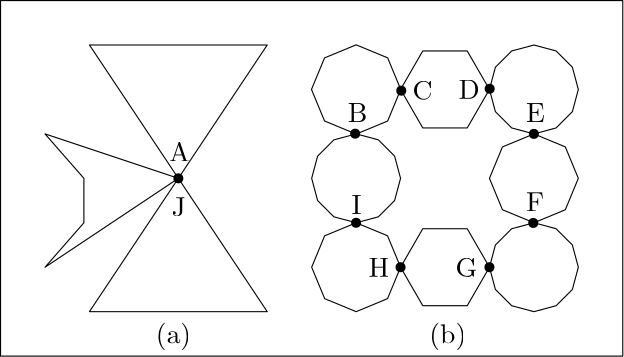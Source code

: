 <?xml version="1.0"?>
<!DOCTYPE ipe SYSTEM "ipe.dtd">
<ipe version="70005" creator="Ipe 7.1.4">
<info created="D:20140426163603" modified="D:20140429195756"/>
<ipestyle name="basic">
<symbol name="arrow/arc(spx)">
<path stroke="sym-stroke" fill="sym-stroke" pen="sym-pen">
0 0 m
-1 0.333 l
-1 -0.333 l
h
</path>
</symbol>
<symbol name="arrow/farc(spx)">
<path stroke="sym-stroke" fill="white" pen="sym-pen">
0 0 m
-1 0.333 l
-1 -0.333 l
h
</path>
</symbol>
<symbol name="mark/circle(sx)" transformations="translations">
<path fill="sym-stroke">
0.6 0 0 0.6 0 0 e
0.4 0 0 0.4 0 0 e
</path>
</symbol>
<symbol name="mark/disk(sx)" transformations="translations">
<path fill="sym-stroke">
0.6 0 0 0.6 0 0 e
</path>
</symbol>
<symbol name="mark/fdisk(sfx)" transformations="translations">
<group>
<path fill="sym-fill">
0.5 0 0 0.5 0 0 e
</path>
<path fill="sym-stroke" fillrule="eofill">
0.6 0 0 0.6 0 0 e
0.4 0 0 0.4 0 0 e
</path>
</group>
</symbol>
<symbol name="mark/box(sx)" transformations="translations">
<path fill="sym-stroke" fillrule="eofill">
-0.6 -0.6 m
0.6 -0.6 l
0.6 0.6 l
-0.6 0.6 l
h
-0.4 -0.4 m
0.4 -0.4 l
0.4 0.4 l
-0.4 0.4 l
h
</path>
</symbol>
<symbol name="mark/square(sx)" transformations="translations">
<path fill="sym-stroke">
-0.6 -0.6 m
0.6 -0.6 l
0.6 0.6 l
-0.6 0.6 l
h
</path>
</symbol>
<symbol name="mark/fsquare(sfx)" transformations="translations">
<group>
<path fill="sym-fill">
-0.5 -0.5 m
0.5 -0.5 l
0.5 0.5 l
-0.5 0.5 l
h
</path>
<path fill="sym-stroke" fillrule="eofill">
-0.6 -0.6 m
0.6 -0.6 l
0.6 0.6 l
-0.6 0.6 l
h
-0.4 -0.4 m
0.4 -0.4 l
0.4 0.4 l
-0.4 0.4 l
h
</path>
</group>
</symbol>
<symbol name="mark/cross(sx)" transformations="translations">
<group>
<path fill="sym-stroke">
-0.43 -0.57 m
0.57 0.43 l
0.43 0.57 l
-0.57 -0.43 l
h
</path>
<path fill="sym-stroke">
-0.43 0.57 m
0.57 -0.43 l
0.43 -0.57 l
-0.57 0.43 l
h
</path>
</group>
</symbol>
<symbol name="arrow/fnormal(spx)">
<path stroke="sym-stroke" fill="white" pen="sym-pen">
0 0 m
-1 0.333 l
-1 -0.333 l
h
</path>
</symbol>
<symbol name="arrow/pointed(spx)">
<path stroke="sym-stroke" fill="sym-stroke" pen="sym-pen">
0 0 m
-1 0.333 l
-0.8 0 l
-1 -0.333 l
h
</path>
</symbol>
<symbol name="arrow/fpointed(spx)">
<path stroke="sym-stroke" fill="white" pen="sym-pen">
0 0 m
-1 0.333 l
-0.8 0 l
-1 -0.333 l
h
</path>
</symbol>
<symbol name="arrow/linear(spx)">
<path stroke="sym-stroke" pen="sym-pen">
-1 0.333 m
0 0 l
-1 -0.333 l
</path>
</symbol>
<symbol name="arrow/fdouble(spx)">
<path stroke="sym-stroke" fill="white" pen="sym-pen">
0 0 m
-1 0.333 l
-1 -0.333 l
h
-1 0 m
-2 0.333 l
-2 -0.333 l
h
</path>
</symbol>
<symbol name="arrow/double(spx)">
<path stroke="sym-stroke" fill="sym-stroke" pen="sym-pen">
0 0 m
-1 0.333 l
-1 -0.333 l
h
-1 0 m
-2 0.333 l
-2 -0.333 l
h
</path>
</symbol>
<pen name="heavier" value="0.8"/>
<pen name="fat" value="1.2"/>
<pen name="ultrafat" value="2"/>
<symbolsize name="large" value="5"/>
<symbolsize name="small" value="2"/>
<symbolsize name="tiny" value="1.1"/>
<arrowsize name="large" value="10"/>
<arrowsize name="small" value="5"/>
<arrowsize name="tiny" value="3"/>
<color name="red" value="1 0 0"/>
<color name="green" value="0 1 0"/>
<color name="blue" value="0 0 1"/>
<color name="yellow" value="1 1 0"/>
<color name="orange" value="1 0.647 0"/>
<color name="gold" value="1 0.843 0"/>
<color name="purple" value="0.627 0.125 0.941"/>
<color name="gray" value="0.745"/>
<color name="brown" value="0.647 0.165 0.165"/>
<color name="navy" value="0 0 0.502"/>
<color name="pink" value="1 0.753 0.796"/>
<color name="seagreen" value="0.18 0.545 0.341"/>
<color name="turquoise" value="0.251 0.878 0.816"/>
<color name="violet" value="0.933 0.51 0.933"/>
<color name="darkblue" value="0 0 0.545"/>
<color name="darkcyan" value="0 0.545 0.545"/>
<color name="darkgray" value="0.663"/>
<color name="darkgreen" value="0 0.392 0"/>
<color name="darkmagenta" value="0.545 0 0.545"/>
<color name="darkorange" value="1 0.549 0"/>
<color name="darkred" value="0.545 0 0"/>
<color name="lightblue" value="0.678 0.847 0.902"/>
<color name="lightcyan" value="0.878 1 1"/>
<color name="lightgray" value="0.827"/>
<color name="lightgreen" value="0.565 0.933 0.565"/>
<color name="lightyellow" value="1 1 0.878"/>
<dashstyle name="dashed" value="[4] 0"/>
<dashstyle name="dotted" value="[1 3] 0"/>
<dashstyle name="dash dotted" value="[4 2 1 2] 0"/>
<dashstyle name="dash dot dotted" value="[4 2 1 2 1 2] 0"/>
<textsize name="large" value="\large"/>
<textsize name="Large" value="\Large"/>
<textsize name="LARGE" value="\LARGE"/>
<textsize name="huge" value="\huge"/>
<textsize name="Huge" value="\Huge"/>
<textsize name="small" value="\small"/>
<textsize name="footnote" value="\footnotesize"/>
<textsize name="tiny" value="\tiny"/>
<textstyle name="center" begin="\begin{center}" end="\end{center}"/>
<textstyle name="itemize" begin="\begin{itemize}" end="\end{itemize}"/>
<textstyle name="item" begin="\begin{itemize}\item{}" end="\end{itemize}"/>
<gridsize name="4 pts" value="4"/>
<gridsize name="8 pts (~3 mm)" value="8"/>
<gridsize name="16 pts (~6 mm)" value="16"/>
<gridsize name="32 pts (~12 mm)" value="32"/>
<gridsize name="10 pts (~3.5 mm)" value="10"/>
<gridsize name="20 pts (~7 mm)" value="20"/>
<gridsize name="14 pts (~5 mm)" value="14"/>
<gridsize name="28 pts (~10 mm)" value="28"/>
<gridsize name="56 pts (~20 mm)" value="56"/>
<anglesize name="90 deg" value="90"/>
<anglesize name="60 deg" value="60"/>
<anglesize name="45 deg" value="45"/>
<anglesize name="30 deg" value="30"/>
<anglesize name="22.5 deg" value="22.5"/>
<tiling name="falling" angle="-60" step="4" width="1"/>
<tiling name="rising" angle="30" step="4" width="1"/>
</ipestyle>
<page>
<layer name="alpha"/>
<view layers="alpha" active="alpha"/>
<path layer="alpha" matrix="1 0 0 1 32 0" stroke="black">
224 720 m
192 768 l
256 768 l
224 720 l
192 672 l
256 672 l
224 720 l
176 736 l
190 720 l
190 704 l
176 688 l
224 720 l
224 720 l
h
</path>
<use matrix="1 0 0 1 32 0" name="mark/disk(sx)" pos="224 720" size="normal" stroke="black"/>
<text matrix="1 0 0 1 12.6126 6.08006" transformations="translations" pos="240 720" stroke="black" type="label" valign="baseline">A</text>
<path matrix="1 0 0 1 192 -16" stroke="black">
176 704 m
168 717.856 l
152 717.856 l
144 704 l
152 690.144 l
168 690.144 l
h
</path>
<path matrix="1 0 0 1 192 -16" stroke="black">
208 704 m
205.856 712 l
200 717.856 l
192 720 l
184 717.856 l
178.144 712 l
176 704 l
178.144 696 l
184 690.144 l
192 688 l
200 690.144 l
205.856 696 l
h
</path>
<path matrix="1 0 0 1 192 -16" stroke="black">
208 736 m
203.314 747.314 l
192 752 l
180.686 747.314 l
176 736 l
180.686 724.686 l
192 720 l
203.314 724.686 l
h
</path>
<path matrix="1 0 0 1 192 -16" stroke="black">
176 768 m
168 781.856 l
152 781.856 l
144 768 l
152 754.144 l
168 754.144 l
h
</path>
<path matrix="1 0 0 1 192 -16" stroke="black">
144.067 768 m
139.361 779.361 l
128 784.067 l
116.639 779.361 l
111.933 768 l
116.639 756.639 l
128 751.933 l
139.361 756.639 l
h
</path>
<path matrix="1 0 0 1 192 -16" stroke="black">
144 704 m
139.314 715.314 l
128 720 l
116.686 715.314 l
112 704 l
116.686 692.686 l
128 688 l
139.314 692.686 l
h
</path>
<path matrix="1 0 0 1 160 -16" stroke="black">
176 736 m
173.856 744 l
168 749.856 l
160 752 l
152 749.856 l
146.144 744 l
144 736 l
146.144 728 l
152 722.144 l
160 720 l
168 722.144 l
173.856 728 l
h
</path>
<use matrix="1 0 0 1 192 -16" name="mark/disk(sx)" pos="127.658 752.074" size="normal" stroke="black"/>
<use matrix="1 0 0 1 192 -16" name="mark/disk(sx)" pos="144.255 767.559" size="normal" stroke="black"/>
<use matrix="1 0 0 1 192 -16" name="mark/disk(sx)" pos="176.079 768.242" size="normal" stroke="black"/>
<use matrix="1 0 0 1 192 -16" name="mark/disk(sx)" pos="191.773 719.939" size="normal" stroke="black"/>
<path matrix="1 0 0 1 192 -16" stroke="black">
208 768 m
205.856 776 l
200 781.856 l
192 784 l
184 781.856 l
178.144 776 l
176 768 l
178.144 760 l
184 754.144 l
192 752 l
200 754.144 l
205.856 760 l
h
</path>
<use matrix="1 0 0 1 192 -16" name="mark/disk(sx)" pos="192 752" size="normal" stroke="black"/>
<use matrix="1 0 0 1 192 -16" name="mark/disk(sx)" pos="176 704" size="normal" stroke="black"/>
<use matrix="1 0 0 1 192 -16" name="mark/disk(sx)" pos="144 704" size="normal" stroke="black"/>
<use matrix="1 0 0 1 192 -16" name="mark/disk(sx)" pos="128 720" size="normal" stroke="black"/>
<path matrix="1 0 0 1 192 -16" stroke="black">
0 800 m
0 672 l
224 672 l
224 800 l
h
</path>
<text matrix="1 0 0 1 -4.04967 0" transformations="translations" pos="321.063 740.236" stroke="black" type="label" valign="baseline">B</text>
<text matrix="1 0 0 1 -0.337473 -3.7122" transformations="translations" pos="340.636 752.047" stroke="black" type="label" valign="baseline">C</text>
<text matrix="1 0 0 1 -17.8861 -2.69978" transformations="translations" pos="374.721 751.373" stroke="black" type="label" valign="baseline">D</text>
<text matrix="1 0 0 1 -2.69978 10.4617" transformations="translations" pos="383.833 729.774" stroke="black" type="label" valign="baseline">E</text>
<text matrix="1 0 0 1 -2.36231 11.1366" transformations="translations" pos="383.495 697.039" stroke="black" type="label" valign="baseline">F</text>
<text matrix="1 0 0 1 -3.37473 -2.69978" transformations="translations" pos="359.197 687.253" stroke="black" type="label" valign="baseline">G</text>
<text matrix="1 0 0 1 -2.02484 -3.37473" transformations="translations" pos="326.462 687.928" stroke="black" type="label" valign="baseline">H</text>
<text matrix="1 0 0 1 -1.34989 -6.74945" transformations="translations" pos="319.713 713.913" stroke="black" type="label" valign="baseline">I</text>
<text matrix="1 0 0 1 -5.06209 -2.69978" transformations="translations" pos="252.893 663.292" stroke="black" type="label" valign="baseline">(a)</text>
<text matrix="1 0 0 1 -5.06209 -2.69978" transformations="translations" pos="351.435 663.292" stroke="black" type="label" valign="baseline">(b)</text>
<text matrix="1 0 0 1 13.5691 -13.6812" transformations="translations" pos="240 720" stroke="black" type="label" valign="baseline">J</text>
</page>
</ipe>
